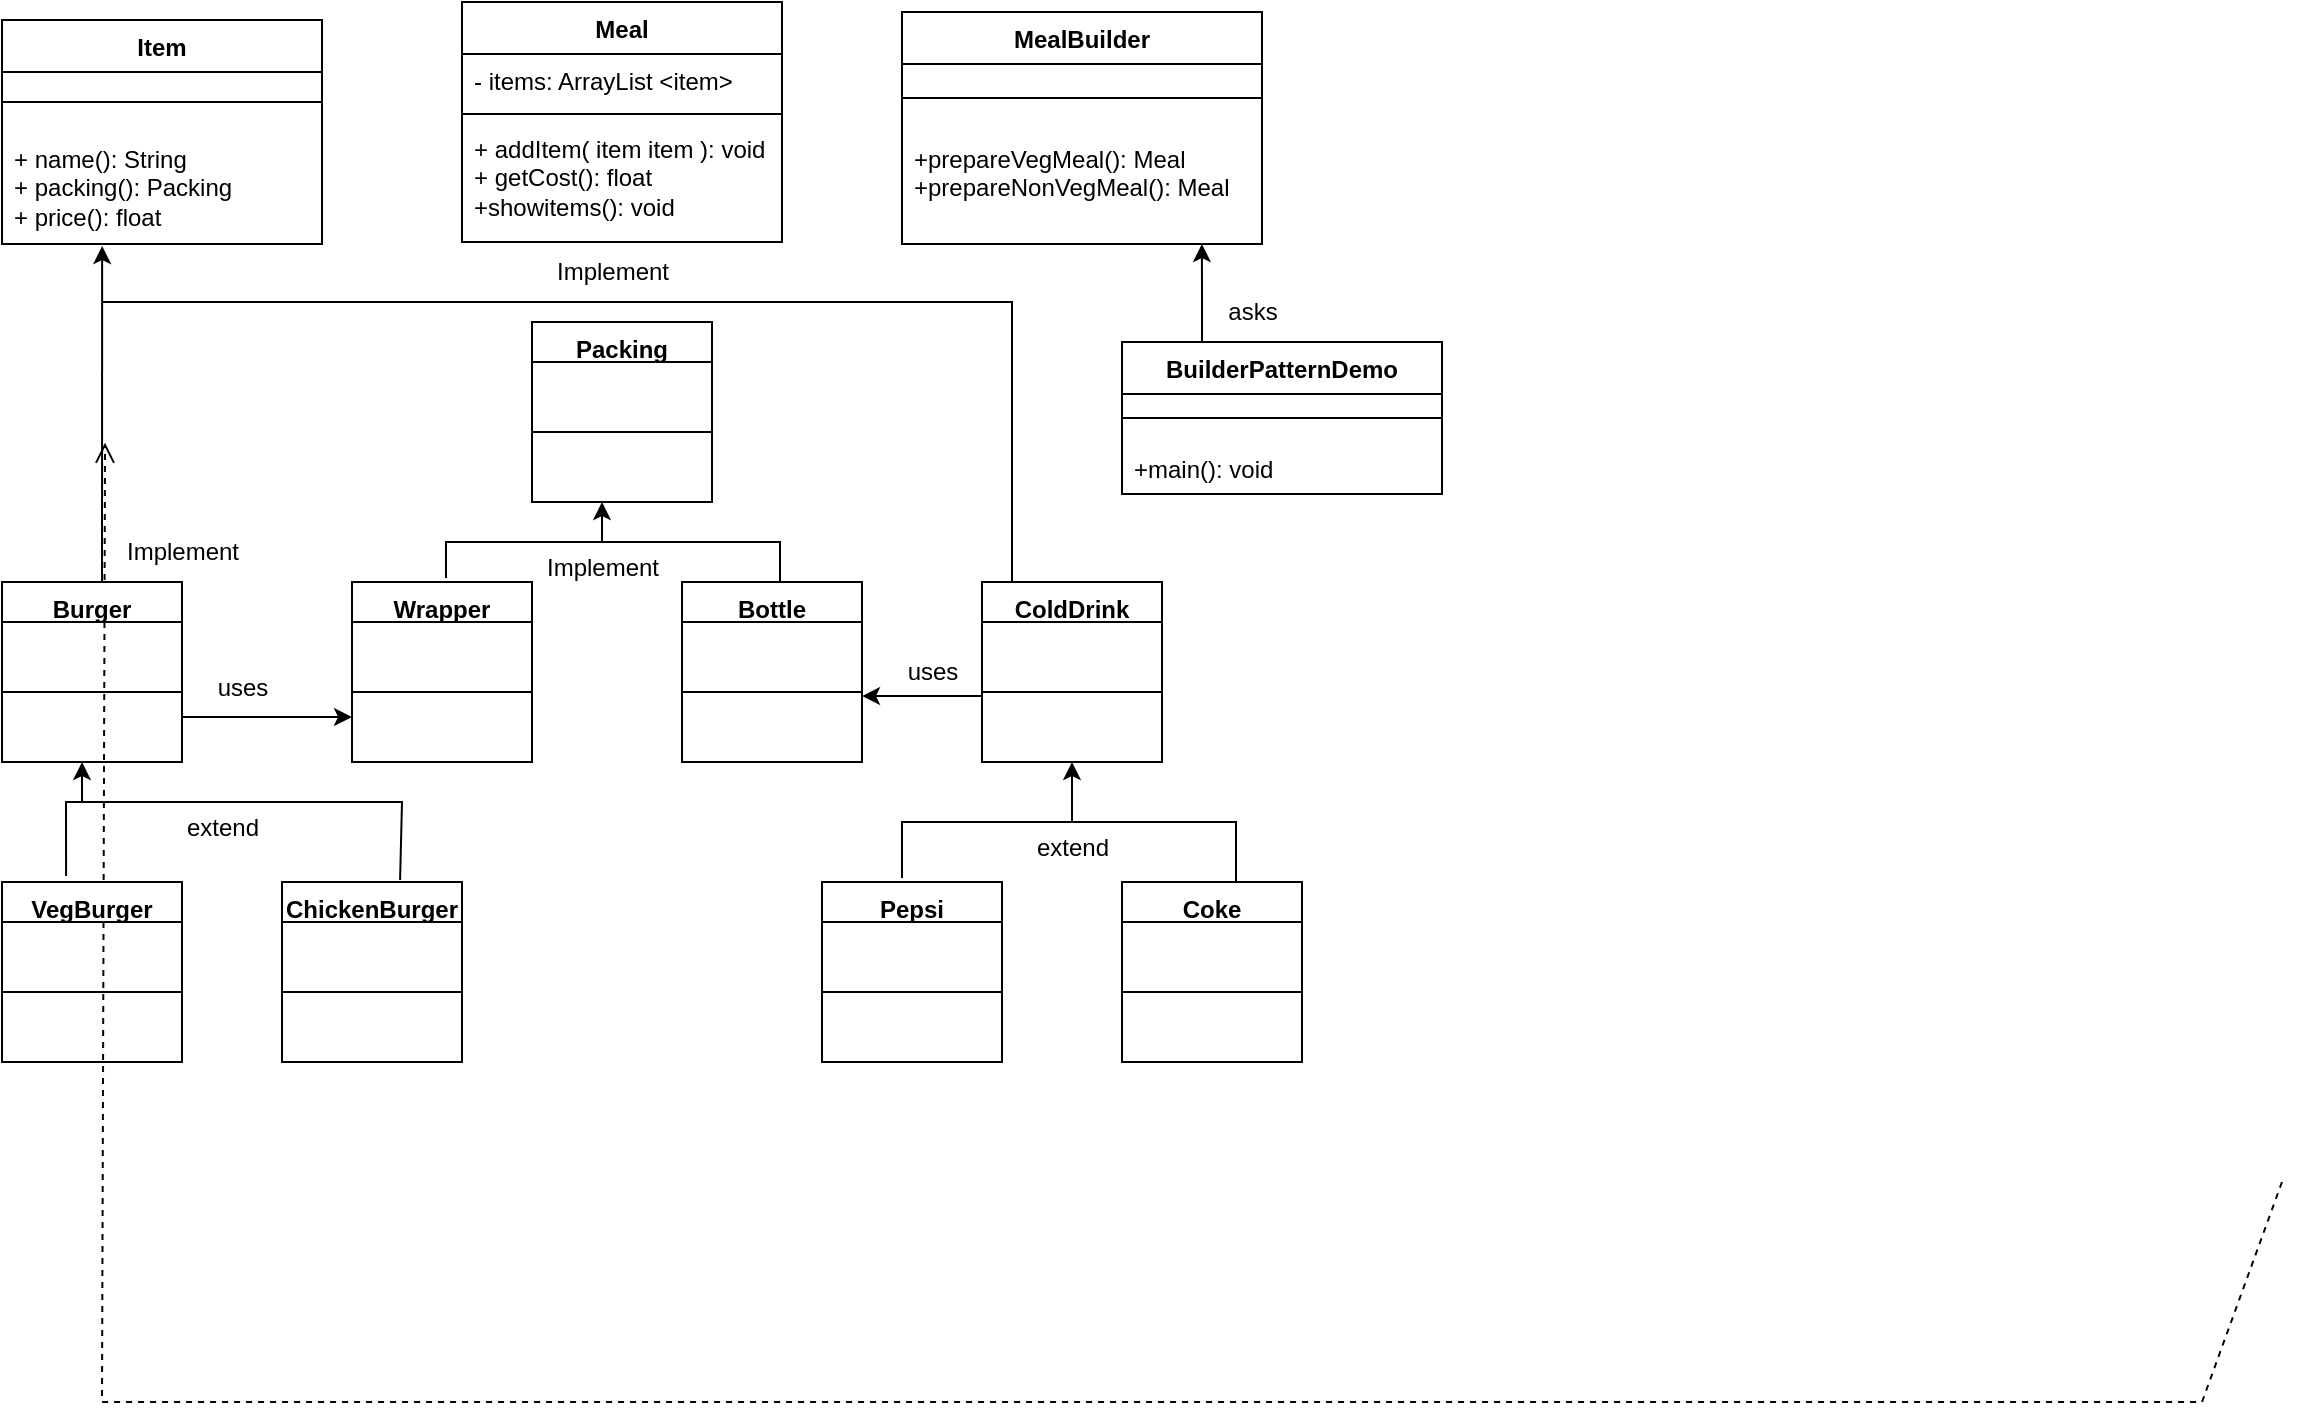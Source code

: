 <mxfile version="22.1.0" type="device">
  <diagram name="Página-1" id="DkVvcYBIbT2P-QnvVwDT">
    <mxGraphModel dx="1434" dy="759" grid="1" gridSize="10" guides="1" tooltips="1" connect="1" arrows="1" fold="1" page="1" pageScale="1" pageWidth="827" pageHeight="1169" math="0" shadow="0">
      <root>
        <mxCell id="0" />
        <mxCell id="1" parent="0" />
        <mxCell id="80fUx_5_ATNKXqXZNWFb-164" value="&lt;br&gt;" style="html=1;verticalAlign=bottom;endArrow=open;dashed=1;endSize=8;curved=0;rounded=0;exitX=0.5;exitY=1;exitDx=0;exitDy=0;entryX=0.322;entryY=1.004;entryDx=0;entryDy=0;entryPerimeter=0;" edge="1" parent="1" source="80fUx_5_ATNKXqXZNWFb-155">
          <mxGeometry relative="1" as="geometry">
            <mxPoint x="1200" y="680" as="sourcePoint" />
            <mxPoint x="111.52" y="310.32" as="targetPoint" />
            <Array as="points">
              <mxPoint x="1160" y="790" />
              <mxPoint x="110" y="790" />
            </Array>
          </mxGeometry>
        </mxCell>
        <mxCell id="80fUx_5_ATNKXqXZNWFb-194" value="Item" style="swimlane;fontStyle=1;align=center;verticalAlign=top;childLayout=stackLayout;horizontal=1;startSize=26;horizontalStack=0;resizeParent=1;resizeParentMax=0;resizeLast=0;collapsible=1;marginBottom=0;whiteSpace=wrap;html=1;" vertex="1" parent="1">
          <mxGeometry x="60" y="99" width="160" height="112" as="geometry" />
        </mxCell>
        <mxCell id="80fUx_5_ATNKXqXZNWFb-196" value="" style="line;strokeWidth=1;fillColor=none;align=left;verticalAlign=middle;spacingTop=-1;spacingLeft=3;spacingRight=3;rotatable=0;labelPosition=right;points=[];portConstraint=eastwest;strokeColor=inherit;" vertex="1" parent="80fUx_5_ATNKXqXZNWFb-194">
          <mxGeometry y="26" width="160" height="30" as="geometry" />
        </mxCell>
        <mxCell id="80fUx_5_ATNKXqXZNWFb-197" value="+ name(): String&lt;br&gt;+ packing(): Packing&lt;br&gt;+ price(): float" style="text;strokeColor=none;fillColor=none;align=left;verticalAlign=top;spacingLeft=4;spacingRight=4;overflow=hidden;rotatable=0;points=[[0,0.5],[1,0.5]];portConstraint=eastwest;whiteSpace=wrap;html=1;" vertex="1" parent="80fUx_5_ATNKXqXZNWFb-194">
          <mxGeometry y="56" width="160" height="56" as="geometry" />
        </mxCell>
        <mxCell id="80fUx_5_ATNKXqXZNWFb-203" value="MealBuilder" style="swimlane;fontStyle=1;align=center;verticalAlign=top;childLayout=stackLayout;horizontal=1;startSize=26;horizontalStack=0;resizeParent=1;resizeParentMax=0;resizeLast=0;collapsible=1;marginBottom=0;whiteSpace=wrap;html=1;" vertex="1" parent="1">
          <mxGeometry x="510" y="95" width="180" height="116" as="geometry" />
        </mxCell>
        <mxCell id="80fUx_5_ATNKXqXZNWFb-204" value="" style="line;strokeWidth=1;fillColor=none;align=left;verticalAlign=middle;spacingTop=-1;spacingLeft=3;spacingRight=3;rotatable=0;labelPosition=right;points=[];portConstraint=eastwest;strokeColor=inherit;" vertex="1" parent="80fUx_5_ATNKXqXZNWFb-203">
          <mxGeometry y="26" width="180" height="34" as="geometry" />
        </mxCell>
        <mxCell id="80fUx_5_ATNKXqXZNWFb-205" value="+prepareVegMeal(): Meal&lt;br&gt;+prepareNonVegMeal(): Meal" style="text;strokeColor=none;fillColor=none;align=left;verticalAlign=top;spacingLeft=4;spacingRight=4;overflow=hidden;rotatable=0;points=[[0,0.5],[1,0.5]];portConstraint=eastwest;whiteSpace=wrap;html=1;" vertex="1" parent="80fUx_5_ATNKXqXZNWFb-203">
          <mxGeometry y="60" width="180" height="56" as="geometry" />
        </mxCell>
        <mxCell id="80fUx_5_ATNKXqXZNWFb-206" value="Meal" style="swimlane;fontStyle=1;align=center;verticalAlign=top;childLayout=stackLayout;horizontal=1;startSize=26;horizontalStack=0;resizeParent=1;resizeParentMax=0;resizeLast=0;collapsible=1;marginBottom=0;whiteSpace=wrap;html=1;" vertex="1" parent="1">
          <mxGeometry x="290" y="90" width="160" height="120" as="geometry" />
        </mxCell>
        <mxCell id="80fUx_5_ATNKXqXZNWFb-207" value="- items: ArrayList &amp;lt;item&amp;gt;" style="text;strokeColor=none;fillColor=none;align=left;verticalAlign=top;spacingLeft=4;spacingRight=4;overflow=hidden;rotatable=0;points=[[0,0.5],[1,0.5]];portConstraint=eastwest;whiteSpace=wrap;html=1;" vertex="1" parent="80fUx_5_ATNKXqXZNWFb-206">
          <mxGeometry y="26" width="160" height="26" as="geometry" />
        </mxCell>
        <mxCell id="80fUx_5_ATNKXqXZNWFb-208" value="" style="line;strokeWidth=1;fillColor=none;align=left;verticalAlign=middle;spacingTop=-1;spacingLeft=3;spacingRight=3;rotatable=0;labelPosition=right;points=[];portConstraint=eastwest;strokeColor=inherit;" vertex="1" parent="80fUx_5_ATNKXqXZNWFb-206">
          <mxGeometry y="52" width="160" height="8" as="geometry" />
        </mxCell>
        <mxCell id="80fUx_5_ATNKXqXZNWFb-209" value="+ addItem( item item ): void&lt;br&gt;+ getCost(): float&lt;br&gt;+showitems(): void" style="text;strokeColor=none;fillColor=none;align=left;verticalAlign=top;spacingLeft=4;spacingRight=4;overflow=hidden;rotatable=0;points=[[0,0.5],[1,0.5]];portConstraint=eastwest;whiteSpace=wrap;html=1;" vertex="1" parent="80fUx_5_ATNKXqXZNWFb-206">
          <mxGeometry y="60" width="160" height="60" as="geometry" />
        </mxCell>
        <mxCell id="80fUx_5_ATNKXqXZNWFb-211" value="Burger" style="swimlane;fontStyle=1;align=center;verticalAlign=top;childLayout=stackLayout;horizontal=1;startSize=20;horizontalStack=0;resizeParent=1;resizeParentMax=0;resizeLast=0;collapsible=1;marginBottom=0;whiteSpace=wrap;html=1;" vertex="1" parent="1">
          <mxGeometry x="60" y="380" width="90" height="90" as="geometry" />
        </mxCell>
        <mxCell id="80fUx_5_ATNKXqXZNWFb-213" value="" style="line;strokeWidth=1;fillColor=none;align=left;verticalAlign=middle;spacingTop=-1;spacingLeft=3;spacingRight=3;rotatable=0;labelPosition=right;points=[];portConstraint=eastwest;strokeColor=inherit;" vertex="1" parent="80fUx_5_ATNKXqXZNWFb-211">
          <mxGeometry y="20" width="90" height="70" as="geometry" />
        </mxCell>
        <mxCell id="80fUx_5_ATNKXqXZNWFb-240" value="" style="endArrow=classic;html=1;rounded=0;" edge="1" parent="80fUx_5_ATNKXqXZNWFb-211">
          <mxGeometry width="50" height="50" relative="1" as="geometry">
            <mxPoint x="40" y="110" as="sourcePoint" />
            <mxPoint x="40" y="90" as="targetPoint" />
          </mxGeometry>
        </mxCell>
        <mxCell id="80fUx_5_ATNKXqXZNWFb-215" value="Packing" style="swimlane;fontStyle=1;align=center;verticalAlign=top;childLayout=stackLayout;horizontal=1;startSize=20;horizontalStack=0;resizeParent=1;resizeParentMax=0;resizeLast=0;collapsible=1;marginBottom=0;whiteSpace=wrap;html=1;" vertex="1" parent="1">
          <mxGeometry x="325" y="250" width="90" height="90" as="geometry" />
        </mxCell>
        <mxCell id="80fUx_5_ATNKXqXZNWFb-216" value="" style="line;strokeWidth=1;fillColor=none;align=left;verticalAlign=middle;spacingTop=-1;spacingLeft=3;spacingRight=3;rotatable=0;labelPosition=right;points=[];portConstraint=eastwest;strokeColor=inherit;" vertex="1" parent="80fUx_5_ATNKXqXZNWFb-215">
          <mxGeometry y="20" width="90" height="70" as="geometry" />
        </mxCell>
        <mxCell id="80fUx_5_ATNKXqXZNWFb-241" value="" style="endArrow=classic;html=1;rounded=0;" edge="1" parent="80fUx_5_ATNKXqXZNWFb-215">
          <mxGeometry width="50" height="50" relative="1" as="geometry">
            <mxPoint x="35" y="110" as="sourcePoint" />
            <mxPoint x="35" y="90" as="targetPoint" />
          </mxGeometry>
        </mxCell>
        <mxCell id="80fUx_5_ATNKXqXZNWFb-217" value="Wrapper" style="swimlane;fontStyle=1;align=center;verticalAlign=top;childLayout=stackLayout;horizontal=1;startSize=20;horizontalStack=0;resizeParent=1;resizeParentMax=0;resizeLast=0;collapsible=1;marginBottom=0;whiteSpace=wrap;html=1;" vertex="1" parent="1">
          <mxGeometry x="235" y="380" width="90" height="90" as="geometry" />
        </mxCell>
        <mxCell id="80fUx_5_ATNKXqXZNWFb-218" value="" style="line;strokeWidth=1;fillColor=none;align=left;verticalAlign=middle;spacingTop=-1;spacingLeft=3;spacingRight=3;rotatable=0;labelPosition=right;points=[];portConstraint=eastwest;strokeColor=inherit;" vertex="1" parent="80fUx_5_ATNKXqXZNWFb-217">
          <mxGeometry y="20" width="90" height="70" as="geometry" />
        </mxCell>
        <mxCell id="80fUx_5_ATNKXqXZNWFb-219" value="Bottle" style="swimlane;fontStyle=1;align=center;verticalAlign=top;childLayout=stackLayout;horizontal=1;startSize=20;horizontalStack=0;resizeParent=1;resizeParentMax=0;resizeLast=0;collapsible=1;marginBottom=0;whiteSpace=wrap;html=1;" vertex="1" parent="1">
          <mxGeometry x="400" y="380" width="90" height="90" as="geometry" />
        </mxCell>
        <mxCell id="80fUx_5_ATNKXqXZNWFb-220" value="" style="line;strokeWidth=1;fillColor=none;align=left;verticalAlign=middle;spacingTop=-1;spacingLeft=3;spacingRight=3;rotatable=0;labelPosition=right;points=[];portConstraint=eastwest;strokeColor=inherit;" vertex="1" parent="80fUx_5_ATNKXqXZNWFb-219">
          <mxGeometry y="20" width="90" height="70" as="geometry" />
        </mxCell>
        <mxCell id="80fUx_5_ATNKXqXZNWFb-221" value="VegBurger" style="swimlane;fontStyle=1;align=center;verticalAlign=top;childLayout=stackLayout;horizontal=1;startSize=20;horizontalStack=0;resizeParent=1;resizeParentMax=0;resizeLast=0;collapsible=1;marginBottom=0;whiteSpace=wrap;html=1;" vertex="1" parent="1">
          <mxGeometry x="60" y="530" width="90" height="90" as="geometry" />
        </mxCell>
        <mxCell id="80fUx_5_ATNKXqXZNWFb-222" value="" style="line;strokeWidth=1;fillColor=none;align=left;verticalAlign=middle;spacingTop=-1;spacingLeft=3;spacingRight=3;rotatable=0;labelPosition=right;points=[];portConstraint=eastwest;strokeColor=inherit;" vertex="1" parent="80fUx_5_ATNKXqXZNWFb-221">
          <mxGeometry y="20" width="90" height="70" as="geometry" />
        </mxCell>
        <mxCell id="80fUx_5_ATNKXqXZNWFb-223" value="ChickenBurger" style="swimlane;fontStyle=1;align=center;verticalAlign=top;childLayout=stackLayout;horizontal=1;startSize=20;horizontalStack=0;resizeParent=1;resizeParentMax=0;resizeLast=0;collapsible=1;marginBottom=0;whiteSpace=wrap;html=1;" vertex="1" parent="1">
          <mxGeometry x="200" y="530" width="90" height="90" as="geometry" />
        </mxCell>
        <mxCell id="80fUx_5_ATNKXqXZNWFb-224" value="" style="line;strokeWidth=1;fillColor=none;align=left;verticalAlign=middle;spacingTop=-1;spacingLeft=3;spacingRight=3;rotatable=0;labelPosition=right;points=[];portConstraint=eastwest;strokeColor=inherit;" vertex="1" parent="80fUx_5_ATNKXqXZNWFb-223">
          <mxGeometry y="20" width="90" height="70" as="geometry" />
        </mxCell>
        <mxCell id="80fUx_5_ATNKXqXZNWFb-225" value="ColdDrink" style="swimlane;fontStyle=1;align=center;verticalAlign=top;childLayout=stackLayout;horizontal=1;startSize=20;horizontalStack=0;resizeParent=1;resizeParentMax=0;resizeLast=0;collapsible=1;marginBottom=0;whiteSpace=wrap;html=1;" vertex="1" parent="1">
          <mxGeometry x="550" y="380" width="90" height="90" as="geometry" />
        </mxCell>
        <mxCell id="80fUx_5_ATNKXqXZNWFb-226" value="" style="line;strokeWidth=1;fillColor=none;align=left;verticalAlign=middle;spacingTop=-1;spacingLeft=3;spacingRight=3;rotatable=0;labelPosition=right;points=[];portConstraint=eastwest;strokeColor=inherit;" vertex="1" parent="80fUx_5_ATNKXqXZNWFb-225">
          <mxGeometry y="20" width="90" height="70" as="geometry" />
        </mxCell>
        <mxCell id="80fUx_5_ATNKXqXZNWFb-227" value="Pepsi" style="swimlane;fontStyle=1;align=center;verticalAlign=top;childLayout=stackLayout;horizontal=1;startSize=20;horizontalStack=0;resizeParent=1;resizeParentMax=0;resizeLast=0;collapsible=1;marginBottom=0;whiteSpace=wrap;html=1;" vertex="1" parent="1">
          <mxGeometry x="470" y="530" width="90" height="90" as="geometry" />
        </mxCell>
        <mxCell id="80fUx_5_ATNKXqXZNWFb-228" value="" style="line;strokeWidth=1;fillColor=none;align=left;verticalAlign=middle;spacingTop=-1;spacingLeft=3;spacingRight=3;rotatable=0;labelPosition=right;points=[];portConstraint=eastwest;strokeColor=inherit;" vertex="1" parent="80fUx_5_ATNKXqXZNWFb-227">
          <mxGeometry y="20" width="90" height="70" as="geometry" />
        </mxCell>
        <mxCell id="80fUx_5_ATNKXqXZNWFb-229" value="Coke" style="swimlane;fontStyle=1;align=center;verticalAlign=top;childLayout=stackLayout;horizontal=1;startSize=20;horizontalStack=0;resizeParent=1;resizeParentMax=0;resizeLast=0;collapsible=1;marginBottom=0;whiteSpace=wrap;html=1;" vertex="1" parent="1">
          <mxGeometry x="620" y="530" width="90" height="90" as="geometry" />
        </mxCell>
        <mxCell id="80fUx_5_ATNKXqXZNWFb-230" value="" style="line;strokeWidth=1;fillColor=none;align=left;verticalAlign=middle;spacingTop=-1;spacingLeft=3;spacingRight=3;rotatable=0;labelPosition=right;points=[];portConstraint=eastwest;strokeColor=inherit;" vertex="1" parent="80fUx_5_ATNKXqXZNWFb-229">
          <mxGeometry y="20" width="90" height="70" as="geometry" />
        </mxCell>
        <mxCell id="80fUx_5_ATNKXqXZNWFb-231" value="BuilderPatternDemo" style="swimlane;fontStyle=1;align=center;verticalAlign=top;childLayout=stackLayout;horizontal=1;startSize=26;horizontalStack=0;resizeParent=1;resizeParentMax=0;resizeLast=0;collapsible=1;marginBottom=0;whiteSpace=wrap;html=1;" vertex="1" parent="1">
          <mxGeometry x="620" y="260" width="160" height="76" as="geometry" />
        </mxCell>
        <mxCell id="80fUx_5_ATNKXqXZNWFb-233" value="" style="line;strokeWidth=1;fillColor=none;align=left;verticalAlign=middle;spacingTop=-1;spacingLeft=3;spacingRight=3;rotatable=0;labelPosition=right;points=[];portConstraint=eastwest;strokeColor=inherit;" vertex="1" parent="80fUx_5_ATNKXqXZNWFb-231">
          <mxGeometry y="26" width="160" height="24" as="geometry" />
        </mxCell>
        <mxCell id="80fUx_5_ATNKXqXZNWFb-234" value="+main(): void" style="text;strokeColor=none;fillColor=none;align=left;verticalAlign=top;spacingLeft=4;spacingRight=4;overflow=hidden;rotatable=0;points=[[0,0.5],[1,0.5]];portConstraint=eastwest;whiteSpace=wrap;html=1;" vertex="1" parent="80fUx_5_ATNKXqXZNWFb-231">
          <mxGeometry y="50" width="160" height="26" as="geometry" />
        </mxCell>
        <mxCell id="80fUx_5_ATNKXqXZNWFb-235" value="" style="endArrow=classic;html=1;rounded=0;entryX=0.313;entryY=1.018;entryDx=0;entryDy=0;entryPerimeter=0;" edge="1" parent="1" target="80fUx_5_ATNKXqXZNWFb-197">
          <mxGeometry width="50" height="50" relative="1" as="geometry">
            <mxPoint x="110" y="380" as="sourcePoint" />
            <mxPoint x="160" y="330" as="targetPoint" />
          </mxGeometry>
        </mxCell>
        <mxCell id="80fUx_5_ATNKXqXZNWFb-236" value="" style="endArrow=none;html=1;rounded=0;exitX=0.356;exitY=-0.033;exitDx=0;exitDy=0;exitPerimeter=0;entryX=0.656;entryY=-0.011;entryDx=0;entryDy=0;entryPerimeter=0;" edge="1" parent="1" source="80fUx_5_ATNKXqXZNWFb-221" target="80fUx_5_ATNKXqXZNWFb-223">
          <mxGeometry width="50" height="50" relative="1" as="geometry">
            <mxPoint x="90" y="500" as="sourcePoint" />
            <mxPoint x="260" y="500" as="targetPoint" />
            <Array as="points">
              <mxPoint x="92" y="490" />
              <mxPoint x="180" y="490" />
              <mxPoint x="260" y="490" />
            </Array>
          </mxGeometry>
        </mxCell>
        <mxCell id="80fUx_5_ATNKXqXZNWFb-237" value="" style="endArrow=none;html=1;rounded=0;exitX=0.356;exitY=-0.033;exitDx=0;exitDy=0;exitPerimeter=0;entryX=0.656;entryY=-0.011;entryDx=0;entryDy=0;entryPerimeter=0;" edge="1" parent="1">
          <mxGeometry width="50" height="50" relative="1" as="geometry">
            <mxPoint x="510" y="528" as="sourcePoint" />
            <mxPoint x="677" y="530" as="targetPoint" />
            <Array as="points">
              <mxPoint x="510" y="500" />
              <mxPoint x="598" y="500" />
              <mxPoint x="677" y="500" />
            </Array>
          </mxGeometry>
        </mxCell>
        <mxCell id="80fUx_5_ATNKXqXZNWFb-238" value="" style="endArrow=none;html=1;rounded=0;exitX=0.356;exitY=-0.033;exitDx=0;exitDy=0;exitPerimeter=0;entryX=0.656;entryY=-0.011;entryDx=0;entryDy=0;entryPerimeter=0;" edge="1" parent="1">
          <mxGeometry width="50" height="50" relative="1" as="geometry">
            <mxPoint x="282" y="378" as="sourcePoint" />
            <mxPoint x="449" y="380" as="targetPoint" />
            <Array as="points">
              <mxPoint x="282" y="360" />
              <mxPoint x="370" y="360" />
              <mxPoint x="449" y="360" />
            </Array>
          </mxGeometry>
        </mxCell>
        <mxCell id="80fUx_5_ATNKXqXZNWFb-242" value="" style="endArrow=classic;html=1;rounded=0;entryX=0;entryY=0.75;entryDx=0;entryDy=0;exitX=1;exitY=0.75;exitDx=0;exitDy=0;" edge="1" parent="1" source="80fUx_5_ATNKXqXZNWFb-211" target="80fUx_5_ATNKXqXZNWFb-217">
          <mxGeometry width="50" height="50" relative="1" as="geometry">
            <mxPoint x="120" y="510" as="sourcePoint" />
            <mxPoint x="120" y="490" as="targetPoint" />
          </mxGeometry>
        </mxCell>
        <mxCell id="80fUx_5_ATNKXqXZNWFb-243" value="" style="endArrow=classic;html=1;rounded=0;entryX=1;entryY=0.529;entryDx=0;entryDy=0;entryPerimeter=0;" edge="1" parent="1" target="80fUx_5_ATNKXqXZNWFb-220">
          <mxGeometry width="50" height="50" relative="1" as="geometry">
            <mxPoint x="550" y="437" as="sourcePoint" />
            <mxPoint x="130" y="500" as="targetPoint" />
          </mxGeometry>
        </mxCell>
        <mxCell id="80fUx_5_ATNKXqXZNWFb-244" value="" style="endArrow=classic;html=1;rounded=0;entryX=0.5;entryY=1;entryDx=0;entryDy=0;" edge="1" parent="1" target="80fUx_5_ATNKXqXZNWFb-225">
          <mxGeometry width="50" height="50" relative="1" as="geometry">
            <mxPoint x="595" y="500" as="sourcePoint" />
            <mxPoint x="140" y="510" as="targetPoint" />
          </mxGeometry>
        </mxCell>
        <mxCell id="80fUx_5_ATNKXqXZNWFb-247" style="edgeStyle=orthogonalEdgeStyle;rounded=0;orthogonalLoop=1;jettySize=auto;html=1;exitX=0.25;exitY=0;exitDx=0;exitDy=0;entryX=0.833;entryY=1;entryDx=0;entryDy=0;entryPerimeter=0;" edge="1" parent="1" source="80fUx_5_ATNKXqXZNWFb-231" target="80fUx_5_ATNKXqXZNWFb-205">
          <mxGeometry relative="1" as="geometry" />
        </mxCell>
        <mxCell id="80fUx_5_ATNKXqXZNWFb-248" value="extend" style="text;html=1;align=center;verticalAlign=middle;resizable=0;points=[];autosize=1;strokeColor=none;fillColor=none;" vertex="1" parent="1">
          <mxGeometry x="140" y="488" width="60" height="30" as="geometry" />
        </mxCell>
        <mxCell id="80fUx_5_ATNKXqXZNWFb-249" value="extend" style="text;html=1;align=center;verticalAlign=middle;resizable=0;points=[];autosize=1;strokeColor=none;fillColor=none;" vertex="1" parent="1">
          <mxGeometry x="565" y="498" width="60" height="30" as="geometry" />
        </mxCell>
        <mxCell id="80fUx_5_ATNKXqXZNWFb-250" value="uses" style="text;html=1;align=center;verticalAlign=middle;resizable=0;points=[];autosize=1;strokeColor=none;fillColor=none;" vertex="1" parent="1">
          <mxGeometry x="155" y="418" width="50" height="30" as="geometry" />
        </mxCell>
        <mxCell id="80fUx_5_ATNKXqXZNWFb-251" value="uses" style="text;html=1;align=center;verticalAlign=middle;resizable=0;points=[];autosize=1;strokeColor=none;fillColor=none;" vertex="1" parent="1">
          <mxGeometry x="500" y="410" width="50" height="30" as="geometry" />
        </mxCell>
        <mxCell id="80fUx_5_ATNKXqXZNWFb-252" value="Implement" style="text;html=1;align=center;verticalAlign=middle;resizable=0;points=[];autosize=1;strokeColor=none;fillColor=none;" vertex="1" parent="1">
          <mxGeometry x="320" y="358" width="80" height="30" as="geometry" />
        </mxCell>
        <mxCell id="80fUx_5_ATNKXqXZNWFb-253" value="Implement" style="text;html=1;align=center;verticalAlign=middle;resizable=0;points=[];autosize=1;strokeColor=none;fillColor=none;" vertex="1" parent="1">
          <mxGeometry x="325" y="210" width="80" height="30" as="geometry" />
        </mxCell>
        <mxCell id="80fUx_5_ATNKXqXZNWFb-254" value="Implement" style="text;html=1;align=center;verticalAlign=middle;resizable=0;points=[];autosize=1;strokeColor=none;fillColor=none;" vertex="1" parent="1">
          <mxGeometry x="110" y="350" width="80" height="30" as="geometry" />
        </mxCell>
        <mxCell id="80fUx_5_ATNKXqXZNWFb-255" value="asks" style="text;html=1;align=center;verticalAlign=middle;resizable=0;points=[];autosize=1;strokeColor=none;fillColor=none;" vertex="1" parent="1">
          <mxGeometry x="660" y="230" width="50" height="30" as="geometry" />
        </mxCell>
        <mxCell id="80fUx_5_ATNKXqXZNWFb-256" value="" style="endArrow=none;html=1;rounded=0;" edge="1" parent="1">
          <mxGeometry width="50" height="50" relative="1" as="geometry">
            <mxPoint x="565" y="380" as="sourcePoint" />
            <mxPoint x="110" y="240" as="targetPoint" />
            <Array as="points">
              <mxPoint x="565" y="240" />
            </Array>
          </mxGeometry>
        </mxCell>
      </root>
    </mxGraphModel>
  </diagram>
</mxfile>
